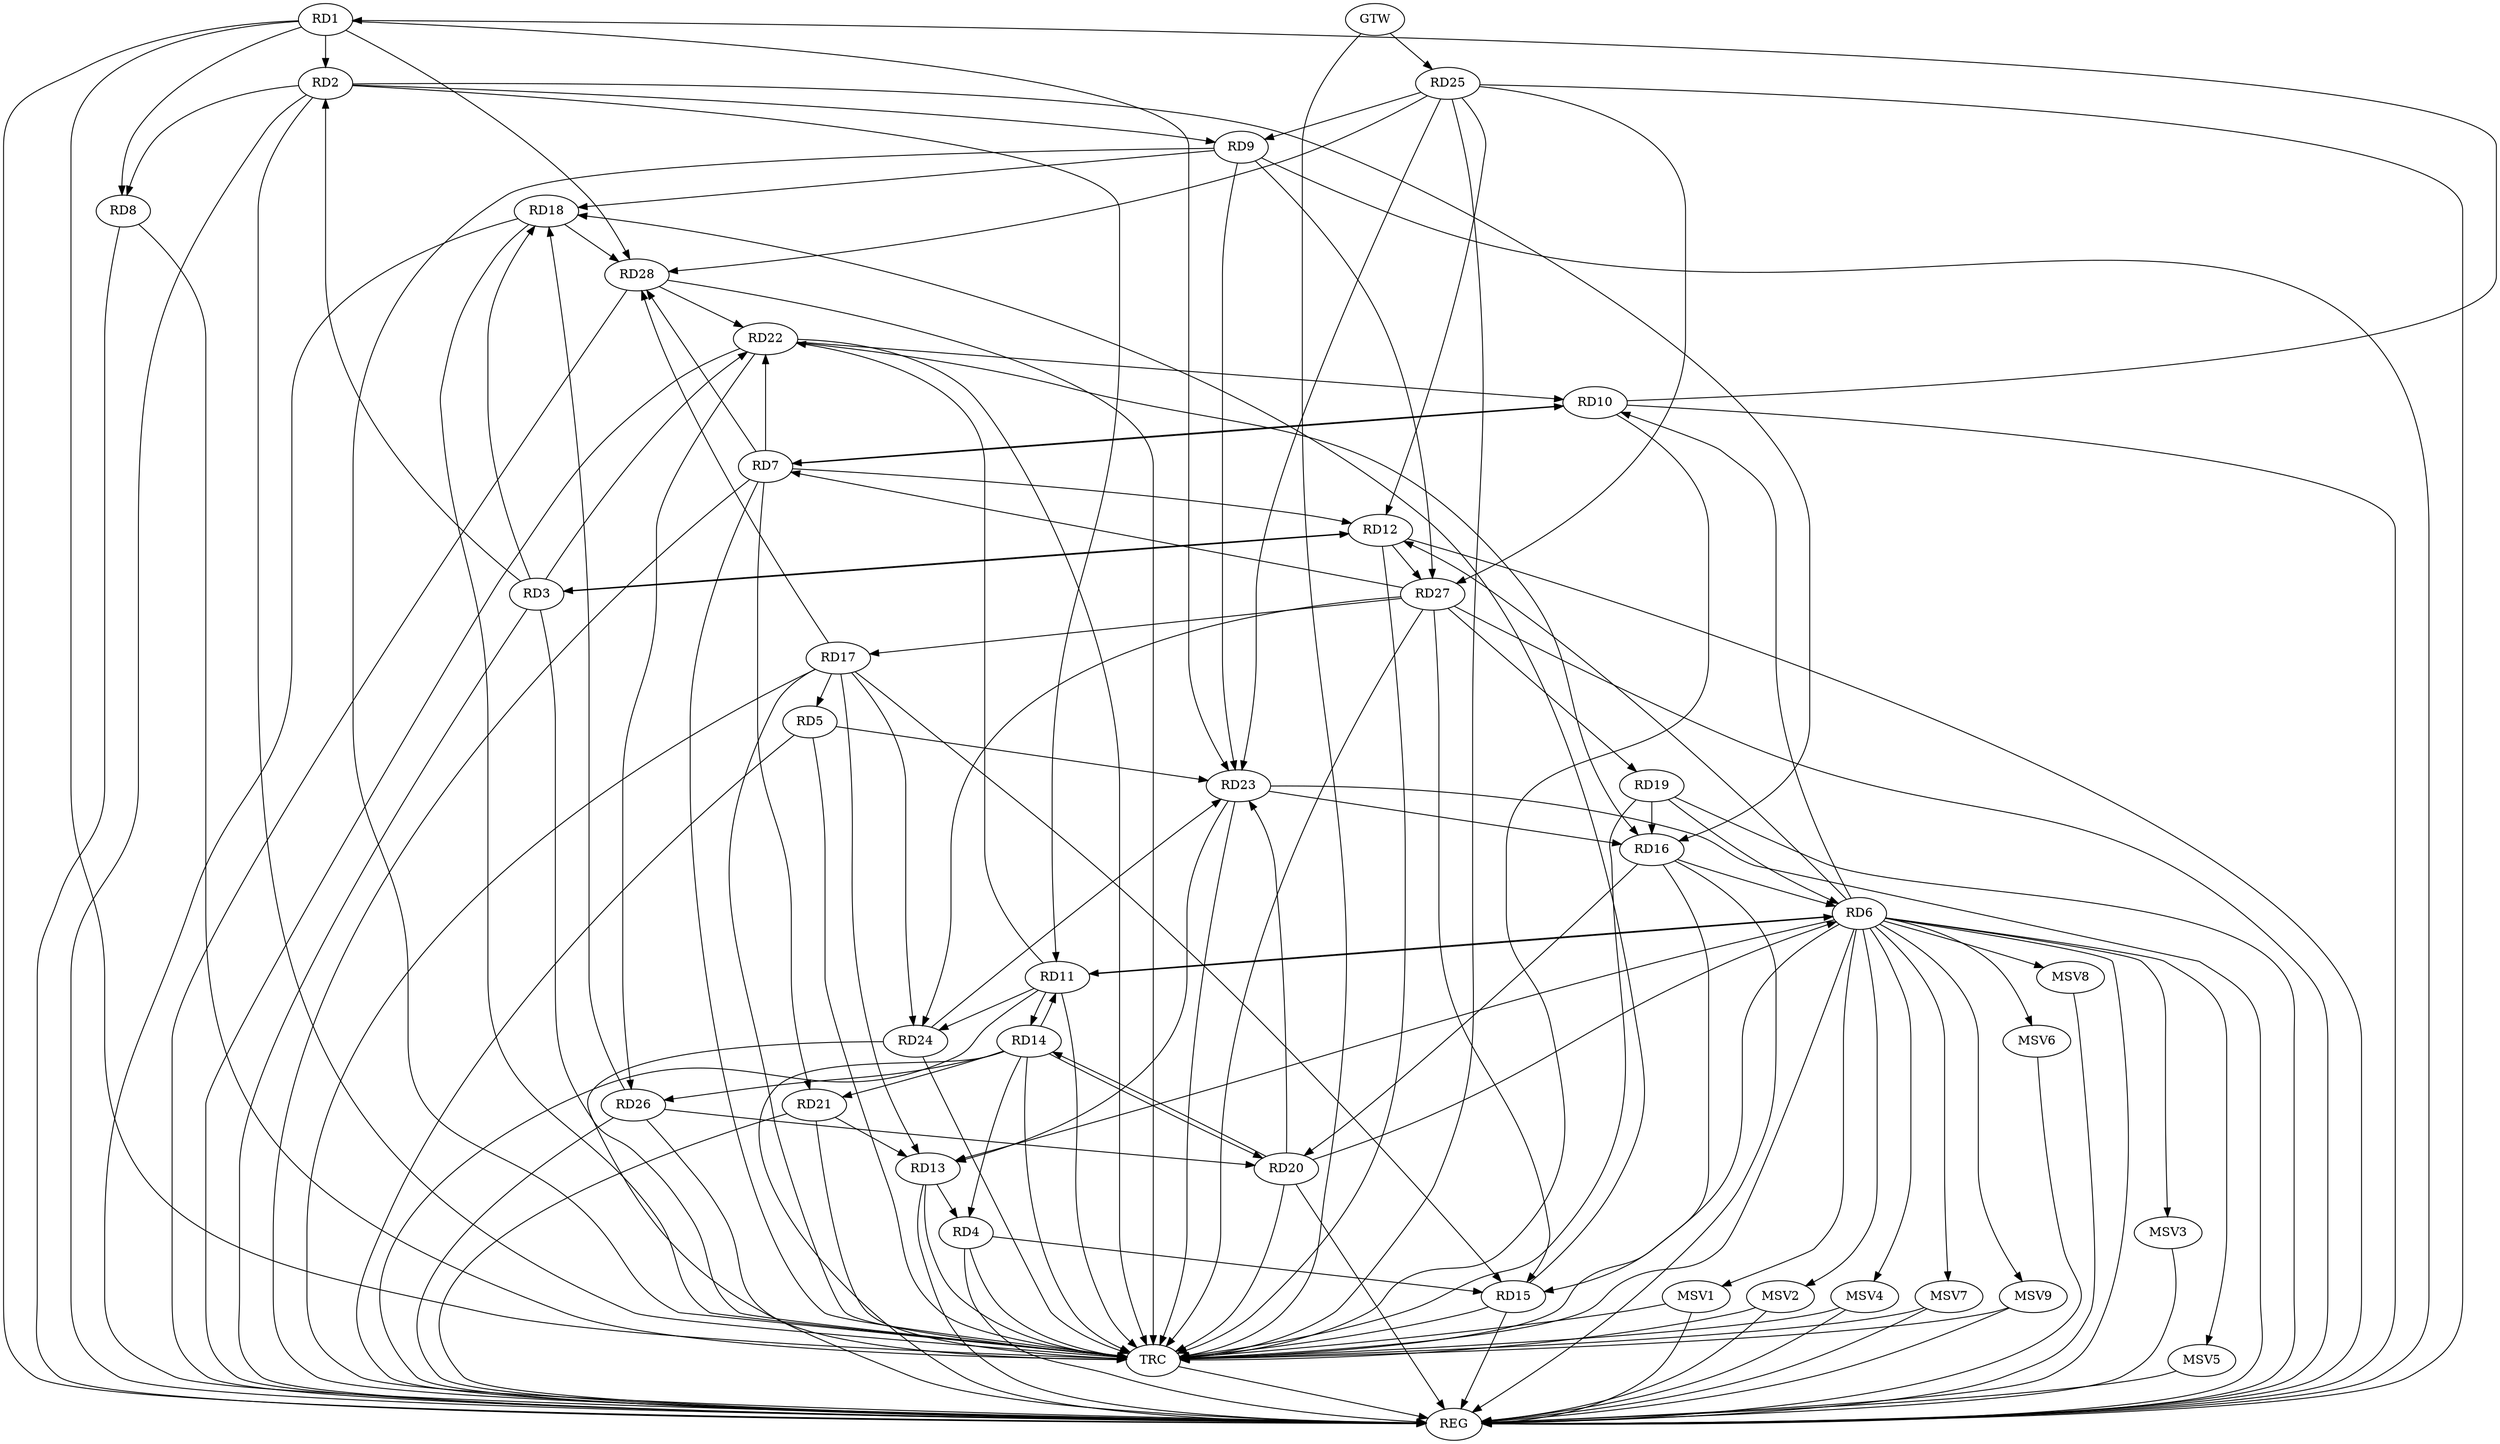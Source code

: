 strict digraph G {
  RD1 [ label="RD1" ];
  RD2 [ label="RD2" ];
  RD3 [ label="RD3" ];
  RD4 [ label="RD4" ];
  RD5 [ label="RD5" ];
  RD6 [ label="RD6" ];
  RD7 [ label="RD7" ];
  RD8 [ label="RD8" ];
  RD9 [ label="RD9" ];
  RD10 [ label="RD10" ];
  RD11 [ label="RD11" ];
  RD12 [ label="RD12" ];
  RD13 [ label="RD13" ];
  RD14 [ label="RD14" ];
  RD15 [ label="RD15" ];
  RD16 [ label="RD16" ];
  RD17 [ label="RD17" ];
  RD18 [ label="RD18" ];
  RD19 [ label="RD19" ];
  RD20 [ label="RD20" ];
  RD21 [ label="RD21" ];
  RD22 [ label="RD22" ];
  RD23 [ label="RD23" ];
  RD24 [ label="RD24" ];
  RD25 [ label="RD25" ];
  RD26 [ label="RD26" ];
  RD27 [ label="RD27" ];
  RD28 [ label="RD28" ];
  GTW [ label="GTW" ];
  REG [ label="REG" ];
  TRC [ label="TRC" ];
  MSV1 [ label="MSV1" ];
  MSV2 [ label="MSV2" ];
  MSV3 [ label="MSV3" ];
  MSV4 [ label="MSV4" ];
  MSV5 [ label="MSV5" ];
  MSV6 [ label="MSV6" ];
  MSV7 [ label="MSV7" ];
  MSV8 [ label="MSV8" ];
  MSV9 [ label="MSV9" ];
  RD1 -> RD2;
  RD1 -> RD8;
  RD10 -> RD1;
  RD1 -> RD23;
  RD1 -> RD28;
  RD3 -> RD2;
  RD2 -> RD8;
  RD2 -> RD9;
  RD2 -> RD11;
  RD2 -> RD16;
  RD3 -> RD12;
  RD12 -> RD3;
  RD3 -> RD18;
  RD3 -> RD22;
  RD13 -> RD4;
  RD14 -> RD4;
  RD4 -> RD15;
  RD17 -> RD5;
  RD5 -> RD23;
  RD6 -> RD10;
  RD6 -> RD11;
  RD11 -> RD6;
  RD6 -> RD12;
  RD6 -> RD13;
  RD6 -> RD15;
  RD16 -> RD6;
  RD19 -> RD6;
  RD20 -> RD6;
  RD7 -> RD10;
  RD10 -> RD7;
  RD7 -> RD12;
  RD7 -> RD21;
  RD7 -> RD22;
  RD27 -> RD7;
  RD7 -> RD28;
  RD9 -> RD18;
  RD9 -> RD23;
  RD25 -> RD9;
  RD9 -> RD27;
  RD22 -> RD10;
  RD11 -> RD14;
  RD14 -> RD11;
  RD11 -> RD22;
  RD11 -> RD24;
  RD25 -> RD12;
  RD12 -> RD27;
  RD17 -> RD13;
  RD21 -> RD13;
  RD23 -> RD13;
  RD14 -> RD20;
  RD20 -> RD14;
  RD14 -> RD21;
  RD14 -> RD26;
  RD17 -> RD15;
  RD15 -> RD18;
  RD27 -> RD15;
  RD19 -> RD16;
  RD16 -> RD20;
  RD22 -> RD16;
  RD23 -> RD16;
  RD17 -> RD24;
  RD27 -> RD17;
  RD17 -> RD28;
  RD26 -> RD18;
  RD18 -> RD28;
  RD27 -> RD19;
  RD20 -> RD23;
  RD26 -> RD20;
  RD22 -> RD26;
  RD28 -> RD22;
  RD24 -> RD23;
  RD25 -> RD23;
  RD27 -> RD24;
  RD25 -> RD27;
  RD25 -> RD28;
  GTW -> RD25;
  RD1 -> REG;
  RD2 -> REG;
  RD3 -> REG;
  RD4 -> REG;
  RD5 -> REG;
  RD6 -> REG;
  RD7 -> REG;
  RD8 -> REG;
  RD9 -> REG;
  RD10 -> REG;
  RD11 -> REG;
  RD12 -> REG;
  RD13 -> REG;
  RD14 -> REG;
  RD15 -> REG;
  RD16 -> REG;
  RD17 -> REG;
  RD18 -> REG;
  RD19 -> REG;
  RD20 -> REG;
  RD21 -> REG;
  RD22 -> REG;
  RD23 -> REG;
  RD24 -> REG;
  RD25 -> REG;
  RD26 -> REG;
  RD27 -> REG;
  RD28 -> REG;
  RD1 -> TRC;
  RD2 -> TRC;
  RD3 -> TRC;
  RD4 -> TRC;
  RD5 -> TRC;
  RD6 -> TRC;
  RD7 -> TRC;
  RD8 -> TRC;
  RD9 -> TRC;
  RD10 -> TRC;
  RD11 -> TRC;
  RD12 -> TRC;
  RD13 -> TRC;
  RD14 -> TRC;
  RD15 -> TRC;
  RD16 -> TRC;
  RD17 -> TRC;
  RD18 -> TRC;
  RD19 -> TRC;
  RD20 -> TRC;
  RD21 -> TRC;
  RD22 -> TRC;
  RD23 -> TRC;
  RD24 -> TRC;
  RD25 -> TRC;
  RD26 -> TRC;
  RD27 -> TRC;
  RD28 -> TRC;
  GTW -> TRC;
  TRC -> REG;
  RD6 -> MSV1;
  MSV1 -> REG;
  MSV1 -> TRC;
  RD6 -> MSV2;
  MSV2 -> REG;
  MSV2 -> TRC;
  RD6 -> MSV3;
  MSV3 -> REG;
  RD6 -> MSV4;
  MSV4 -> REG;
  MSV4 -> TRC;
  RD6 -> MSV5;
  RD6 -> MSV6;
  MSV5 -> REG;
  MSV6 -> REG;
  RD6 -> MSV7;
  RD6 -> MSV8;
  MSV7 -> REG;
  MSV7 -> TRC;
  MSV8 -> REG;
  RD6 -> MSV9;
  MSV9 -> REG;
  MSV9 -> TRC;
}
